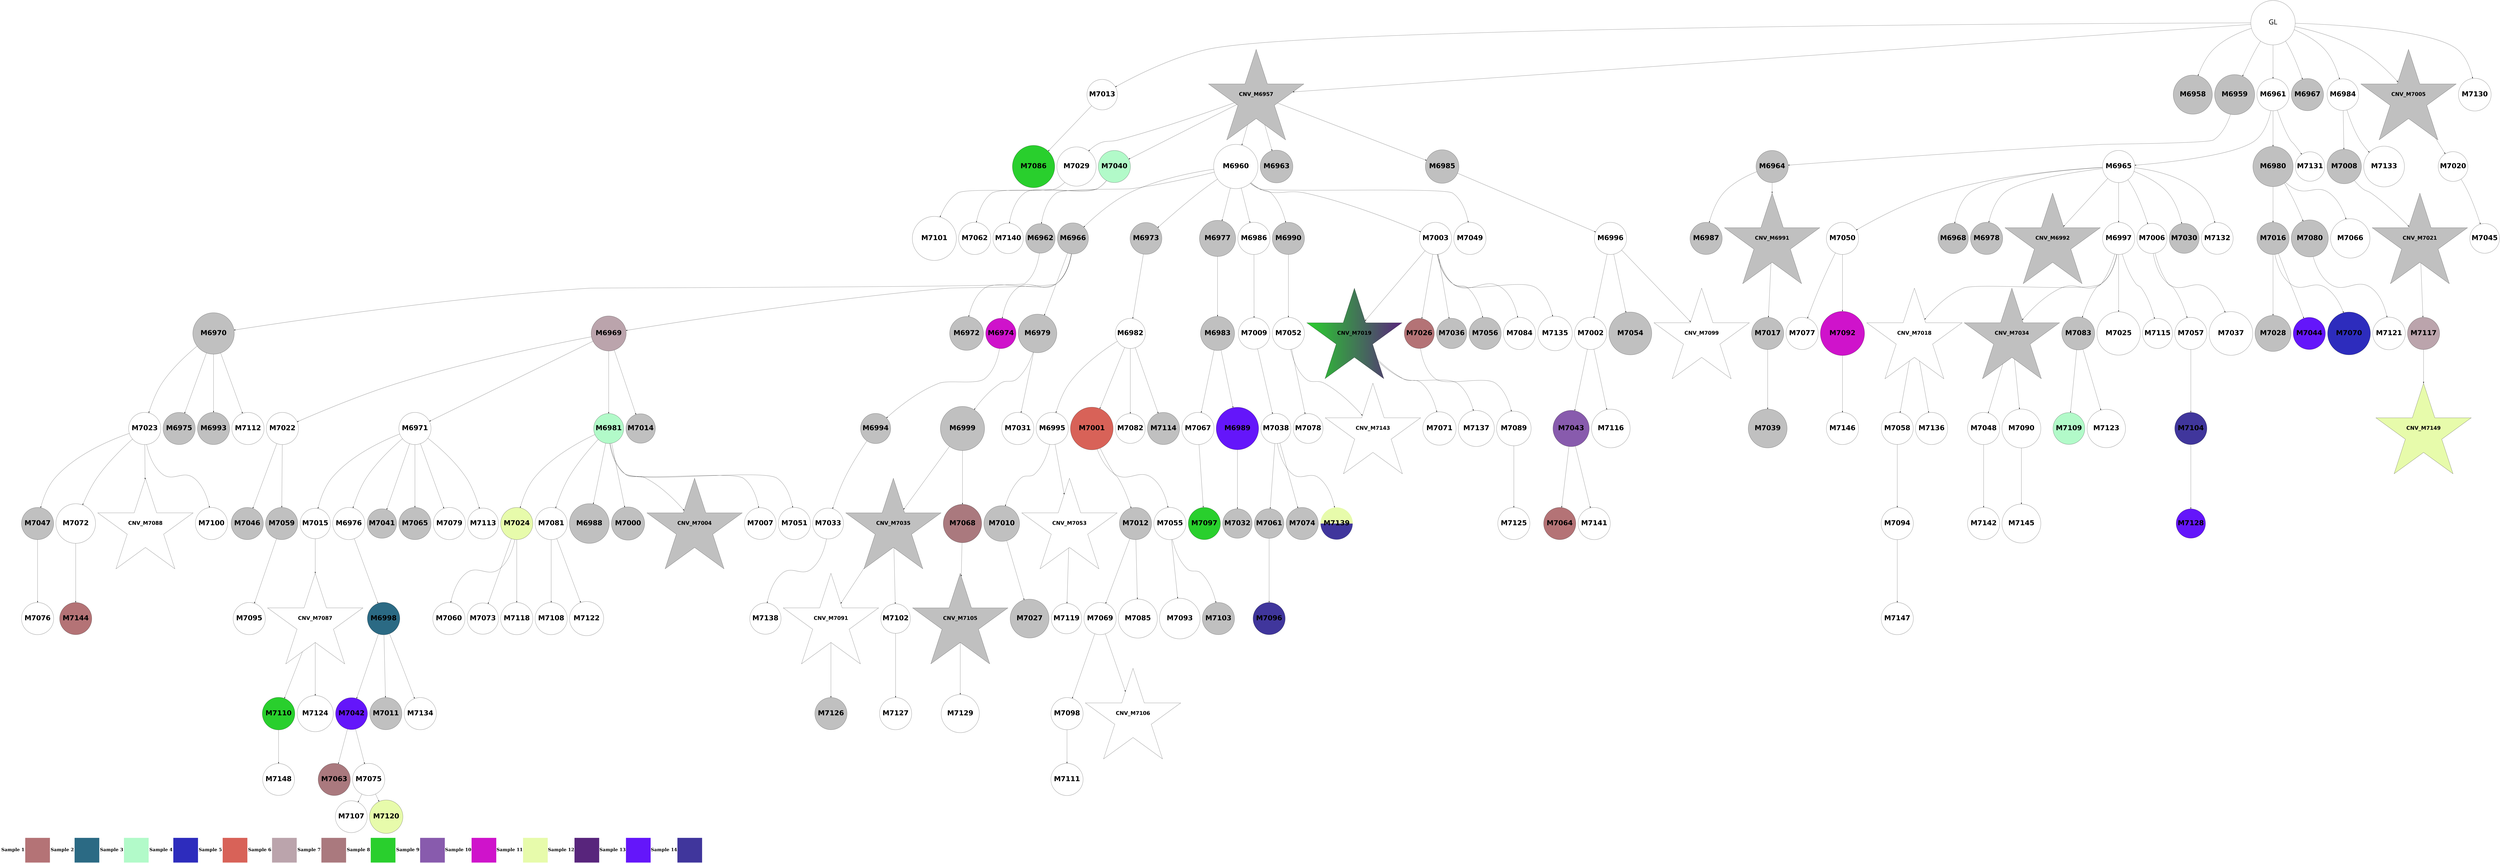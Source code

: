 digraph G { 
rankdir=TB;
7040 -> 7053;
7041 -> 7070;
7042 -> 7059;
7044 -> 7101;
7044 -> 7117;
7045 -> 7118;
7047 -> 7119;
7048 -> 7060;
7048 -> 7076;
7048 -> 7102;
7049 -> 7071;
7050 -> 7090;
7050 -> 7168;
7051 -> 7103;
7051 -> 7169;
7052 -> 7077;
7053 -> 7149;
7054 -> 7078;
7054 -> 7091;
7055 -> 7079;
7055 -> 7104;
7055 -> 7120;
7055 -> 7132;
7056 -> 7092;
7056 -> 7105;
7056 -> 7150;
7058 -> 7121;
7061 -> 7133;
7065 -> 7170;
7066 -> 7080;
7066 -> 7122;
7067 -> 7123;
7067 -> 7134;
7070 -> 7093;
7070 -> 7106;
7070 -> 7171;
7072 -> 7094;
7072 -> 7172;
7074 -> 7095;
7074 -> 7107;
7075 -> 7096;
7075 -> 7173;
7079 -> 7108;
7080 -> 7174;
7082 -> 7109;
7082 -> 7124;
7084 -> 7110;
7084 -> 7175;
7085 -> 7151;
7087 -> 7125;
7087 -> 7135;
7089 -> 7136;
7090 -> 7126;
7091 -> 7127;
7093 -> 7128;
7099 -> 7129;
7100 -> 7137;
7101 -> 7130;
7101 -> 7138;
7104 -> 7176;
7107 -> 7139;
7107 -> 7152;
7112 -> 7153;
7113 -> 7140;
7113 -> 7154;
7115 -> 7141;
7115 -> 7155;
6988 -> 6989;
6988 -> 6990;
6988 -> 6991;
6988 -> 6993;
6988 -> 6999;
6988 -> 7016;
6988 -> 7037;
6988 -> 7045;
6988 -> 7162;
6989 -> 6992;
6989 -> 6995;
6989 -> 7017;
6989 -> 7061;
6989 -> 7072;
6991 -> 6996;
7119 -> 7142;
7119 -> 7156;
6992 -> 6994;
6992 -> 6998;
6992 -> 7005;
6992 -> 7009;
6992 -> 7018;
6992 -> 7022;
6992 -> 7035;
6992 -> 7081;
6993 -> 6997;
6993 -> 7012;
6993 -> 7163;
7121 -> 7157;
6994 -> 7002;
7122 -> 7177;
7123 -> 7158;
6996 -> 7019;
6996 -> 7023;
7124 -> 7178;
6997 -> 7000;
6997 -> 7010;
6997 -> 7024;
6997 -> 7029;
6997 -> 7038;
6997 -> 7062;
6997 -> 7082;
6997 -> 7164;
6998 -> 7001;
6998 -> 7004;
6998 -> 7006;
6998 -> 7011;
7126 -> 7179;
7001 -> 7003;
7001 -> 7013;
7001 -> 7046;
7001 -> 7054;
7002 -> 7007;
7002 -> 7025;
7002 -> 7055;
7002 -> 7144;
7130 -> 7143;
7003 -> 7008;
7003 -> 7047;
7003 -> 7073;
7003 -> 7097;
7003 -> 7111;
7003 -> 7145;
7005 -> 7014;
7006 -> 7026;
7134 -> 7159;
7008 -> 7030;
7136 -> 7160;
7009 -> 7015;
7137 -> 7161;
7011 -> 7031;
7011 -> 7063;
7012 -> 7048;
7012 -> 7098;
7012 -> 7112;
7013 -> 7020;
7013 -> 7032;
7013 -> 7036;
7013 -> 7039;
7013 -> 7056;
7013 -> 7083;
7013 -> 7113;
7014 -> 7027;
7014 -> 7033;
7014 -> 7114;
7014 -> 7146;
7142 -> 7180;
7015 -> 7021;
7015 -> 7099;
7016 -> 7040;
7016 -> 7165;
7017 -> 7028;
7018 -> 7041;
7021 -> 7064;
7149 -> 7181;
7022 -> 7084;
7023 -> 7049;
7026 -> 7065;
7027 -> 7042;
7027 -> 7085;
7028 -> 7034;
7028 -> 7086;
7028 -> 7131;
7029 -> 7050;
7029 -> 7057;
7029 -> 7066;
7029 -> 7115;
7029 -> 7147;
7030 -> 7043;
7030 -> 7074;
7030 -> 7166;
7031 -> 7067;
7031 -> 7100;
7033 -> 7044;
7033 -> 7087;
7034 -> 7075;
7034 -> 7148;
7035 -> 7051;
7035 -> 7058;
7035 -> 7068;
7035 -> 7088;
7035 -> 7116;
7035 -> 7167;
7037 -> 7052;
7038 -> 7069;
7038 -> 7089;
7068 [shape=circle style=filled fillcolor=grey fontname="helvetica-bold" fontsize=56 label="M7036" width=2.61 height=2 ];
7136 [shape=circle style=filled fillcolor="#40369c" fontname="helvetica-bold" fontsize=56 label="M7104" width=1.4 height=2 ];
7171 [shape=circle style=wedged color="#e7fbab:#40369c" fontname="helvetica-bold" fontsize=56 label="M7139" width=1.87 height=2 ];
7128 [shape=circle style=filled fillcolor="#40369c" fontname="helvetica-bold" fontsize=56 label="M7096" width=0.4 height=2 ];
7063 [shape=circle style=filled fillcolor=white fontname="helvetica-bold" fontsize=56 label="M7031" width=0.45 height=2 ];
7049 [shape=circle style=filled fillcolor=grey fontname="helvetica-bold" fontsize=56 label="M7017" width=0.31 height=2 ];
6997 [shape=circle style=filled fillcolor=white fontname="helvetica-bold" fontsize=56 label="M6965" width=1.45 height=2 ];
6992 [shape=circle style=filled fillcolor=white fontname="helvetica-bold" fontsize=56 label="M6960" width=4.99 height=2 ];
7045 [shape=circle style=filled fillcolor=white fontname="helvetica-bold" fontsize=56 label="M7013" width=2.53 height=2 ];
7083 [shape=circle style=filled fillcolor=white fontname="helvetica-bold" fontsize=56 label="M7051" width=0.03 height=2 ];
7137 [shape=star style=filled fillcolor=grey fontname="helvetica-bold" fontsize=42 label="CNV_M7105"];
7078 [shape=circle style=filled fillcolor=grey fontname="helvetica-bold" fontsize=56 label="M7046" width=1.22 height=2 ];
7028 [shape=circle style=filled fillcolor=white fontname="helvetica-bold" fontsize=56 label="M6996" width=0.69 height=2 ];
7092 [shape=circle style=filled fillcolor=white fontname="helvetica-bold" fontsize=56 label="M7060" width=1.89 height=2 ];
7112 [shape=circle style=filled fillcolor=grey fontname="helvetica-bold" fontsize=56 label="M7080" width=4.17 height=2 ];
7015 [shape=circle style=filled fillcolor=grey fontname="helvetica-bold" fontsize=56 label="M6983" width=3.84 height=2 ];
7162 [shape=circle style=filled fillcolor=white fontname="helvetica-bold" fontsize=56 label="M7130" width=3.68 height=2 ];
7104 [shape=circle style=filled fillcolor=white fontname="helvetica-bold" fontsize=56 label="M7072" width=4.46 height=2 ];
7070 [shape=circle style=filled fillcolor=white fontname="helvetica-bold" fontsize=56 label="M7038" width=2.74 height=2 ];
7140 [shape=circle style=filled fillcolor=white fontname="helvetica-bold" fontsize=56 label="M7108" width=1.36 height=2 ];
7079 [shape=circle style=filled fillcolor=grey fontname="helvetica-bold" fontsize=56 label="M7047" width=0.61 height=2 ];
7035 [shape=circle style=filled fillcolor=white fontname="helvetica-bold" fontsize=56 label="M7003" width=0.33 height=2 ];
7094 [shape=circle style=filled fillcolor=white fontname="helvetica-bold" fontsize=56 label="M7062" width=0.32 height=2 ];
7056 [shape=circle style=filled fillcolor="#e7fbab" fontname="helvetica-bold" fontsize=56 label="M7024" width=2.01 height=2 ];
7089 [shape=circle style=filled fillcolor=white fontname="helvetica-bold" fontsize=56 label="M7057" width=0.44 height=2 ];
7069 [shape=circle style=filled fillcolor=white fontname="helvetica-bold" fontsize=56 label="M7037" width=4.91 height=2 ];
7009 [shape=circle style=filled fillcolor=grey fontname="helvetica-bold" fontsize=56 label="M6977" width=4.07 height=2 ];
7107 [shape=circle style=filled fillcolor=white fontname="helvetica-bold" fontsize=56 label="M7075" width=1.38 height=2 ];
7111 [shape=circle style=filled fillcolor=white fontname="helvetica-bold" fontsize=56 label="M7079" width=0.94 height=2 ];
7060 [shape=circle style=filled fillcolor=grey fontname="helvetica-bold" fontsize=56 label="M7028" width=4.05 height=2 ];
7004 [shape=circle style=filled fillcolor=grey fontname="helvetica-bold" fontsize=56 label="M6972" width=3.8 height=2 ];
7164 [shape=circle style=filled fillcolor=white fontname="helvetica-bold" fontsize=56 label="M7132" width=2.09 height=2 ];
7077 [shape=circle style=filled fillcolor=white fontname="helvetica-bold" fontsize=56 label="M7045" width=3.01 height=2 ];
7109 [shape=circle style=filled fillcolor=white fontname="helvetica-bold" fontsize=56 label="M7077" width=0.69 height=2 ];
7096 [shape=circle style=filled fillcolor="#b47376" fontname="helvetica-bold" fontsize=56 label="M7064" width=3.62 height=2 ];
7050 [shape=star style=filled fillcolor=white fontname="helvetica-bold" fontsize=42 label="CNV_M7018"];
7135 [shape=circle style=filled fillcolor=grey fontname="helvetica-bold" fontsize=56 label="M7103" width=0.75 height=2 ];
7061 [shape=circle style=filled fillcolor=white fontname="helvetica-bold" fontsize=56 label="M7029" width=4.42 height=2 ];
7176 [shape=circle style=filled fillcolor="#b47376" fontname="helvetica-bold" fontsize=56 label="M7144" width=1.98 height=2 ];
7029 [shape=circle style=filled fillcolor=white fontname="helvetica-bold" fontsize=56 label="M6997" width=0.8 height=2 ];
7119 [shape=star style=filled fillcolor=white fontname="helvetica-bold" fontsize=42 label="CNV_M7087"];
7033 [shape=circle style=filled fillcolor="#d86258" fontname="helvetica-bold" fontsize=56 label="M7001" width=4.81 height=2 ];
7178 [shape=circle style=filled fillcolor=white fontname="helvetica-bold" fontsize=56 label="M7146" width=1.3 height=2 ];
7098 [shape=circle style=filled fillcolor=white fontname="helvetica-bold" fontsize=56 label="M7066" width=4.43 height=2 ];
7008 [shape=circle style=filled fillcolor=white fontname="helvetica-bold" fontsize=56 label="M6976" width=1.42 height=2 ];
7114 [shape=circle style=filled fillcolor=white fontname="helvetica-bold" fontsize=56 label="M7082" width=2.93 height=2 ];
7044 [shape=circle style=filled fillcolor=grey fontname="helvetica-bold" fontsize=56 label="M7012" width=0.08 height=2 ];
7024 [shape=star style=filled fillcolor=grey fontname="helvetica-bold" fontsize=42 label="CNV_M6992"];
7085 [shape=star style=filled fillcolor=white fontname="helvetica-bold" fontsize=42 label="CNV_M7053"];
7113 [shape=circle style=filled fillcolor=white fontname="helvetica-bold" fontsize=56 label="M7081" width=1.56 height=2 ];
7133 [shape=circle style=filled fillcolor=white fontname="helvetica-bold" fontsize=56 label="M7101" width=4.96 height=2 ];
7048 [shape=circle style=filled fillcolor=grey fontname="helvetica-bold" fontsize=56 label="M7016" width=1.26 height=2 ];
7080 [shape=circle style=filled fillcolor=white fontname="helvetica-bold" fontsize=56 label="M7048" width=1.99 height=2 ];
7005 [shape=circle style=filled fillcolor=grey fontname="helvetica-bold" fontsize=56 label="M6973" width=3.58 height=2 ];
7150 [shape=circle style=filled fillcolor=white fontname="helvetica-bold" fontsize=56 label="M7118" width=0.91 height=2 ];
7126 [shape=circle style=filled fillcolor=white fontname="helvetica-bold" fontsize=56 label="M7094" width=0.5 height=2 ];
7011 [shape=circle style=filled fillcolor=grey fontname="helvetica-bold" fontsize=56 label="M6979" width=4.35 height=2 ];
7065 [shape=circle style=filled fillcolor=white fontname="helvetica-bold" fontsize=56 label="M7033" width=3.47 height=2 ];
7047 [shape=circle style=filled fillcolor=white fontname="helvetica-bold" fontsize=56 label="M7015" width=2.55 height=2 ];
7076 [shape=circle style=filled fillcolor="#6416fa" fontname="helvetica-bold" fontsize=56 label="M7044" width=1.59 height=2 ];
7166 [shape=circle style=filled fillcolor=white fontname="helvetica-bold" fontsize=56 label="M7134" width=1.57 height=2 ];
7105 [shape=circle style=filled fillcolor=white fontname="helvetica-bold" fontsize=56 label="M7073" width=2.24 height=2 ];
7181 [shape=star style=filled fillcolor="#e7fbab" fontname="helvetica-bold" fontsize=42 label="CNV_M7149"];
7124 [shape=circle style=filled fillcolor="#cf13cb" fontname="helvetica-bold" fontsize=56 label="M7092" width=4.97 height=2 ];
7017 [shape=circle style=filled fillcolor=grey fontname="helvetica-bold" fontsize=56 label="M6985" width=3.78 height=2 ];
7118 [shape=circle style=filled fillcolor="#29cf2d" fontname="helvetica-bold" fontsize=56 label="M7086" width=4.77 height=2 ];
7071 [shape=circle style=filled fillcolor=grey fontname="helvetica-bold" fontsize=56 label="M7039" width=4.37 height=2 ];
7142 [shape=circle style=filled fillcolor="#29cf2d" fontname="helvetica-bold" fontsize=56 label="M7110" width=3.66 height=2 ];
6994 [shape=circle style=filled fillcolor=grey fontname="helvetica-bold" fontsize=56 label="M6962" width=3.15 height=2 ];
6991 [shape=circle style=filled fillcolor=grey fontname="helvetica-bold" fontsize=56 label="M6959" width=4.51 height=2 ];
6993 [shape=circle style=filled fillcolor=white fontname="helvetica-bold" fontsize=56 label="M6961" width=1.13 height=2 ];
7051 [shape=star style=filled fillcolor="#29cf2d:#58257c" fontname="helvetica-bold" fontsize=42 label="CNV_M7019"];
7141 [shape=circle style=filled fillcolor="#b2fac9" fontname="helvetica-bold" fontsize=56 label="M7109" width=3.59 height=2 ];
7110 [shape=circle style=filled fillcolor=white fontname="helvetica-bold" fontsize=56 label="M7078" width=2.97 height=2 ];
7064 [shape=circle style=filled fillcolor=grey fontname="helvetica-bold" fontsize=56 label="M7032" width=3.26 height=2 ];
7066 [shape=star style=filled fillcolor=grey fontname="helvetica-bold" fontsize=42 label="CNV_M7034"];
7032 [shape=circle style=filled fillcolor=grey fontname="helvetica-bold" fontsize=56 label="M7000" width=3.74 height=2 ];
7161 [shape=circle style=filled fillcolor=white fontname="helvetica-bold" fontsize=56 label="M7129" width=4.29 height=2 ];
7036 [shape=star style=filled fillcolor=grey fontname="helvetica-bold" fontsize=42 label="CNV_M7004"];
6988 [label="GL" fontname="arial-bold" fontsize=56 width=5 height=5];
7117 [shape=circle style=filled fillcolor=white fontname="helvetica-bold" fontsize=56 label="M7085" width=4.39 height=2 ];
7130 [shape=circle style=filled fillcolor=white fontname="helvetica-bold" fontsize=56 label="M7098" width=1.37 height=2 ];
7127 [shape=circle style=filled fillcolor=white fontname="helvetica-bold" fontsize=56 label="M7095" width=1.81 height=2 ];
7023 [shape=star style=filled fillcolor=grey fontname="helvetica-bold" fontsize=42 label="CNV_M6991"];
7147 [shape=circle style=filled fillcolor=white fontname="helvetica-bold" fontsize=56 label="M7115" width=2.77 height=2 ];
7154 [shape=circle style=filled fillcolor=white fontname="helvetica-bold" fontsize=56 label="M7122" width=3.85 height=2 ];
7155 [shape=circle style=filled fillcolor=white fontname="helvetica-bold" fontsize=56 label="M7123" width=4.32 height=2 ];
7156 [shape=circle style=filled fillcolor=white fontname="helvetica-bold" fontsize=56 label="M7124" width=4.07 height=2 ];
7074 [shape=circle style=filled fillcolor="#6416fa" fontname="helvetica-bold" fontsize=56 label="M7042" width=2.06 height=2 ];
7007 [shape=circle style=filled fillcolor=grey fontname="helvetica-bold" fontsize=56 label="M6975" width=1.5 height=2 ];
7097 [shape=circle style=filled fillcolor=grey fontname="helvetica-bold" fontsize=56 label="M7065" width=0.18 height=2 ];
7170 [shape=circle style=filled fillcolor=white fontname="helvetica-bold" fontsize=56 label="M7138" width=2.23 height=2 ];
7115 [shape=circle style=filled fillcolor=grey fontname="helvetica-bold" fontsize=56 label="M7083" width=3.71 height=2 ];
7026 [shape=circle style=filled fillcolor=grey fontname="helvetica-bold" fontsize=56 label="M6994" width=2.67 height=2 ];
7179 [shape=circle style=filled fillcolor=white fontname="helvetica-bold" fontsize=56 label="M7147" width=1.8 height=2 ];
7100 [shape=circle style=filled fillcolor="#aa797e" fontname="helvetica-bold" fontsize=56 label="M7068" width=4.32 height=2 ];
7158 [shape=circle style=filled fillcolor=grey fontname="helvetica-bold" fontsize=56 label="M7126" width=1.7 height=2 ];
7039 [shape=circle style=filled fillcolor=white fontname="helvetica-bold" fontsize=56 label="M7007" width=2.12 height=2 ];
7052 [shape=circle style=filled fillcolor=white fontname="helvetica-bold" fontsize=56 label="M7020" width=3.06 height=2 ];
7143 [shape=circle style=filled fillcolor=white fontname="helvetica-bold" fontsize=56 label="M7111" width=0.32 height=2 ];
7059 [shape=circle style=filled fillcolor=grey fontname="helvetica-bold" fontsize=56 label="M7027" width=4.38 height=2 ];
7121 [shape=circle style=filled fillcolor=white fontname="helvetica-bold" fontsize=56 label="M7089" width=3.89 height=2 ];
7025 [shape=circle style=filled fillcolor=grey fontname="helvetica-bold" fontsize=56 label="M6993" width=0.05 height=2 ];
7144 [shape=circle style=filled fillcolor=white fontname="helvetica-bold" fontsize=56 label="M7112" width=1.57 height=2 ];
7159 [shape=circle style=filled fillcolor=white fontname="helvetica-bold" fontsize=56 label="M7127" width=0.73 height=2 ];
7146 [shape=circle style=filled fillcolor=grey fontname="helvetica-bold" fontsize=56 label="M7114" width=0.63 height=2 ];
7122 [shape=circle style=filled fillcolor=white fontname="helvetica-bold" fontsize=56 label="M7090" width=4.37 height=2 ];
7138 [shape=star style=filled fillcolor=white fontname="helvetica-bold" fontsize=42 label="CNV_M7106"];
7149 [shape=circle style=filled fillcolor="#bba4ac" fontname="helvetica-bold" fontsize=56 label="M7117" width=1.88 height=2 ];
7001 [shape=circle style=filled fillcolor="#bba4ac" fontname="helvetica-bold" fontsize=56 label="M6969" width=3.95 height=2 ];
7019 [shape=circle style=filled fillcolor=grey fontname="helvetica-bold" fontsize=56 label="M6987" width=1.9 height=2 ];
6995 [shape=circle style=filled fillcolor=grey fontname="helvetica-bold" fontsize=56 label="M6963" width=3.68 height=2 ];
7027 [shape=circle style=filled fillcolor=white fontname="helvetica-bold" fontsize=56 label="M6995" width=0.71 height=2 ];
7057 [shape=circle style=filled fillcolor=white fontname="helvetica-bold" fontsize=56 label="M7025" width=4.87 height=2 ];
7145 [shape=circle style=filled fillcolor=white fontname="helvetica-bold" fontsize=56 label="M7113" width=3.47 height=2 ];
7173 [shape=circle style=filled fillcolor=white fontname="helvetica-bold" fontsize=56 label="M7141" width=1.86 height=2 ];
7043 [shape=circle style=filled fillcolor=grey fontname="helvetica-bold" fontsize=56 label="M7011" width=0.73 height=2 ];
7108 [shape=circle style=filled fillcolor=white fontname="helvetica-bold" fontsize=56 label="M7076" width=1.02 height=2 ];
7177 [shape=circle style=filled fillcolor=white fontname="helvetica-bold" fontsize=56 label="M7145" width=4.37 height=2 ];
7003 [shape=circle style=filled fillcolor=white fontname="helvetica-bold" fontsize=56 label="M6971" width=0.68 height=2 ];
7116 [shape=circle style=filled fillcolor=white fontname="helvetica-bold" fontsize=56 label="M7084" width=0.95 height=2 ];
7180 [shape=circle style=filled fillcolor=white fontname="helvetica-bold" fontsize=56 label="M7148" width=3.58 height=2 ];
7132 [shape=circle style=filled fillcolor=white fontname="helvetica-bold" fontsize=56 label="M7100" width=1.12 height=2 ];
7054 [shape=circle style=filled fillcolor=white fontname="helvetica-bold" fontsize=56 label="M7022" width=0.93 height=2 ];
6998 [shape=circle style=filled fillcolor=grey fontname="helvetica-bold" fontsize=56 label="M6966" width=2.31 height=2 ];
7169 [shape=circle style=filled fillcolor=white fontname="helvetica-bold" fontsize=56 label="M7137" width=4.05 height=2 ];
7055 [shape=circle style=filled fillcolor=white fontname="helvetica-bold" fontsize=56 label="M7023" width=1.3 height=2 ];
7000 [shape=circle style=filled fillcolor=grey fontname="helvetica-bold" fontsize=56 label="M6968" width=2.6 height=2 ];
7014 [shape=circle style=filled fillcolor=white fontname="helvetica-bold" fontsize=56 label="M6982" width=2.73 height=2 ];
7174 [shape=circle style=filled fillcolor=white fontname="helvetica-bold" fontsize=56 label="M7142" width=1.33 height=2 ];
6996 [shape=circle style=filled fillcolor=grey fontname="helvetica-bold" fontsize=56 label="M6964" width=1.01 height=2 ];
7134 [shape=circle style=filled fillcolor=white fontname="helvetica-bold" fontsize=56 label="M7102" width=3.21 height=2 ];
7073 [shape=circle style=filled fillcolor=grey fontname="helvetica-bold" fontsize=56 label="M7041" width=3.26 height=2 ];
7053 [shape=star style=filled fillcolor=grey fontname="helvetica-bold" fontsize=42 label="CNV_M7021"];
7090 [shape=circle style=filled fillcolor=white fontname="helvetica-bold" fontsize=56 label="M7058" width=3.6 height=2 ];
7013 [shape=circle style=filled fillcolor="#b2fac9" fontname="helvetica-bold" fontsize=56 label="M6981" width=2.75 height=2 ];
7022 [shape=circle style=filled fillcolor=grey fontname="helvetica-bold" fontsize=56 label="M6990" width=1.41 height=2 ];
7168 [shape=circle style=filled fillcolor=white fontname="helvetica-bold" fontsize=56 label="M7136" width=1.46 height=2 ];
7088 [shape=circle style=filled fillcolor=grey fontname="helvetica-bold" fontsize=56 label="M7056" width=1.22 height=2 ];
7131 [shape=star style=filled fillcolor=white fontname="helvetica-bold" fontsize=42 label="CNV_M7099"];
7086 [shape=circle style=filled fillcolor=grey fontname="helvetica-bold" fontsize=56 label="M7054" width=4.82 height=2 ];
7153 [shape=circle style=filled fillcolor=white fontname="helvetica-bold" fontsize=56 label="M7121" width=3.67 height=2 ];
7163 [shape=circle style=filled fillcolor=white fontname="helvetica-bold" fontsize=56 label="M7131" width=3.27 height=2 ];
7099 [shape=circle style=filled fillcolor=white fontname="helvetica-bold" fontsize=56 label="M7067" width=0 height=2 ];
7175 [shape=star style=filled fillcolor=white fontname="helvetica-bold" fontsize=42 label="CNV_M7143"];
6999 [shape=circle style=filled fillcolor=grey fontname="helvetica-bold" fontsize=56 label="M6967" width=0.44 height=2 ];
7165 [shape=circle style=filled fillcolor=white fontname="helvetica-bold" fontsize=56 label="M7133" width=4.58 height=2 ];
7034 [shape=circle style=filled fillcolor=white fontname="helvetica-bold" fontsize=56 label="M7002" width=0.89 height=2 ];
7101 [shape=circle style=filled fillcolor=white fontname="helvetica-bold" fontsize=56 label="M7069" width=1.55 height=2 ];
7125 [shape=circle style=filled fillcolor=white fontname="helvetica-bold" fontsize=56 label="M7093" width=4.57 height=2 ];
7167 [shape=circle style=filled fillcolor=white fontname="helvetica-bold" fontsize=56 label="M7135" width=3.88 height=2 ];
7095 [shape=circle style=filled fillcolor="#aa797e" fontname="helvetica-bold" fontsize=56 label="M7063" width=0.05 height=2 ];
7120 [shape=star style=filled fillcolor=white fontname="helvetica-bold" fontsize=42 label="CNV_M7088"];
7129 [shape=circle style=filled fillcolor="#29cf2d" fontname="helvetica-bold" fontsize=56 label="M7097" width=2 height=2 ];
7102 [shape=circle style=filled fillcolor="#2d2cbd" fontname="helvetica-bold" fontsize=56 label="M7070" width=4.82 height=2 ];
7062 [shape=circle style=filled fillcolor=grey fontname="helvetica-bold" fontsize=56 label="M7030" width=2.84 height=2 ];
7106 [shape=circle style=filled fillcolor=grey fontname="helvetica-bold" fontsize=56 label="M7074" width=0.92 height=2 ];
7016 [shape=circle style=filled fillcolor=white fontname="helvetica-bold" fontsize=56 label="M6984" width=3.55 height=2 ];
7006 [shape=circle style=filled fillcolor="#cf13cb" fontname="helvetica-bold" fontsize=56 label="M6974" width=2.62 height=2 ];
7152 [shape=circle style=filled fillcolor="#e7fbab" fontname="helvetica-bold" fontsize=56 label="M7120" width=3.76 height=2 ];
7075 [shape=circle style=filled fillcolor="#885bad" fontname="helvetica-bold" fontsize=56 label="M7043" width=4.08 height=2 ];
7160 [shape=circle style=filled fillcolor="#6416fa" fontname="helvetica-bold" fontsize=56 label="M7128" width=3.31 height=2 ];
7093 [shape=circle style=filled fillcolor=grey fontname="helvetica-bold" fontsize=56 label="M7061" width=3.12 height=2 ];
7040 [shape=circle style=filled fillcolor=grey fontname="helvetica-bold" fontsize=56 label="M7008" width=3.87 height=2 ];
7139 [shape=circle style=filled fillcolor=white fontname="helvetica-bold" fontsize=56 label="M7107" width=2.06 height=2 ];
7031 [shape=circle style=filled fillcolor=grey fontname="helvetica-bold" fontsize=56 label="M6999" width=4.97 height=2 ];
7041 [shape=circle style=filled fillcolor=white fontname="helvetica-bold" fontsize=56 label="M7009" width=2.17 height=2 ];
7172 [shape=circle style=filled fillcolor=white fontname="helvetica-bold" fontsize=56 label="M7140" width=2.58 height=2 ];
7087 [shape=circle style=filled fillcolor=white fontname="helvetica-bold" fontsize=56 label="M7055" width=0.33 height=2 ];
7082 [shape=circle style=filled fillcolor=white fontname="helvetica-bold" fontsize=56 label="M7050" width=1.59 height=2 ];
7123 [shape=star style=filled fillcolor=white fontname="helvetica-bold" fontsize=42 label="CNV_M7091"];
6989 [shape=star style=filled fillcolor=grey fontname="helvetica-bold" fontsize=42 label="CNV_M6957"];
7058 [shape=circle style=filled fillcolor="#b47376" fontname="helvetica-bold" fontsize=56 label="M7026" width=2.79 height=2 ];
7091 [shape=circle style=filled fillcolor=grey fontname="helvetica-bold" fontsize=56 label="M7059" width=1.98 height=2 ];
7103 [shape=circle style=filled fillcolor=white fontname="helvetica-bold" fontsize=56 label="M7071" width=3.75 height=2 ];
7012 [shape=circle style=filled fillcolor=grey fontname="helvetica-bold" fontsize=56 label="M6980" width=4.53 height=2 ];
7042 [shape=circle style=filled fillcolor=grey fontname="helvetica-bold" fontsize=56 label="M7010" width=4.02 height=2 ];
7084 [shape=circle style=filled fillcolor=white fontname="helvetica-bold" fontsize=56 label="M7052" width=0.39 height=2 ];
7072 [shape=circle style=filled fillcolor="#b2fac9" fontname="helvetica-bold" fontsize=56 label="M7040" width=0.6 height=2 ];
7151 [shape=circle style=filled fillcolor=white fontname="helvetica-bold" fontsize=56 label="M7119" width=2.55 height=2 ];
7021 [shape=circle style=filled fillcolor="#6416fa" fontname="helvetica-bold" fontsize=56 label="M6989" width=4.78 height=2 ];
7148 [shape=circle style=filled fillcolor=white fontname="helvetica-bold" fontsize=56 label="M7116" width=4.35 height=2 ];
7067 [shape=star style=filled fillcolor=grey fontname="helvetica-bold" fontsize=42 label="CNV_M7035"];
7157 [shape=circle style=filled fillcolor=white fontname="helvetica-bold" fontsize=56 label="M7125" width=3.61 height=2 ];
6990 [shape=circle style=filled fillcolor=grey fontname="helvetica-bold" fontsize=56 label="M6958" width=4.4 height=2 ];
7046 [shape=circle style=filled fillcolor=grey fontname="helvetica-bold" fontsize=56 label="M7014" width=3.32 height=2 ];
7030 [shape=circle style=filled fillcolor="#2b6a84" fontname="helvetica-bold" fontsize=56 label="M6998" width=3.65 height=2 ];
7020 [shape=circle style=filled fillcolor=grey fontname="helvetica-bold" fontsize=56 label="M6988" width=4.47 height=2 ];
7018 [shape=circle style=filled fillcolor=white fontname="helvetica-bold" fontsize=56 label="M6986" width=1.32 height=2 ];
7038 [shape=circle style=filled fillcolor=white fontname="helvetica-bold" fontsize=56 label="M7006" width=2.74 height=2 ];
7081 [shape=circle style=filled fillcolor=white fontname="helvetica-bold" fontsize=56 label="M7049" width=1.96 height=2 ];
7002 [shape=circle style=filled fillcolor=grey fontname="helvetica-bold" fontsize=56 label="M6970" width=4.66 height=2 ];
7037 [shape=star style=filled fillcolor=grey fontname="helvetica-bold" fontsize=42 label="CNV_M7005"];
7010 [shape=circle style=filled fillcolor=grey fontname="helvetica-bold" fontsize=56 label="M6978" width=0.02 height=2 ];
{rank=sink;
Legend[shape=none, margin=0, label=<<TABLE border="0" cellborder="0" cellspacing="0"> 
<TR><TD width="200" height="200" colspan="1"><FONT POINT-SIZE="36.0"><B>Sample 1</B></FONT></TD><TD width="200" height="200" colspan="1" BGCOLOR="#b47376"></TD>
<TD width="200" height="200" colspan="1"><FONT POINT-SIZE="36.0"><B>Sample 2</B></FONT></TD><TD width="200" height="200" colspan="1" BGCOLOR="#2b6a84"></TD>
<TD width="200" height="200" colspan="1"><FONT POINT-SIZE="36.0"><B>Sample 3</B></FONT></TD><TD width="200" height="200" colspan="1" BGCOLOR="#b2fac9"></TD>
<TD width="200" height="200" colspan="1"><FONT POINT-SIZE="36.0"><B>Sample 4</B></FONT></TD><TD width="200" height="200" colspan="1" BGCOLOR="#2d2cbd"></TD>
<TD width="200" height="200" colspan="1"><FONT POINT-SIZE="36.0"><B>Sample 5</B></FONT></TD><TD width="200" height="200" colspan="1" BGCOLOR="#d86258"></TD>
<TD width="200" height="200" colspan="1"><FONT POINT-SIZE="36.0"><B>Sample 6</B></FONT></TD><TD width="200" height="200" colspan="1" BGCOLOR="#bba4ac"></TD>
<TD width="200" height="200" colspan="1"><FONT POINT-SIZE="36.0"><B>Sample 7</B></FONT></TD><TD width="200" height="200" colspan="1" BGCOLOR="#aa797e"></TD>
<TD width="200" height="200" colspan="1"><FONT POINT-SIZE="36.0"><B>Sample 8</B></FONT></TD><TD width="200" height="200" colspan="1" BGCOLOR="#29cf2d"></TD>
<TD width="200" height="200" colspan="1"><FONT POINT-SIZE="36.0"><B>Sample 9</B></FONT></TD><TD width="200" height="200" colspan="1" BGCOLOR="#885bad"></TD>
<TD width="200" height="200" colspan="1"><FONT POINT-SIZE="36.0"><B>Sample 10</B></FONT></TD><TD width="200" height="200" colspan="1" BGCOLOR="#cf13cb"></TD>
<TD width="200" height="200" colspan="1"><FONT POINT-SIZE="36.0"><B>Sample 11</B></FONT></TD><TD width="200" height="200" colspan="1" BGCOLOR="#e7fbab"></TD>
<TD width="200" height="200" colspan="1"><FONT POINT-SIZE="36.0"><B>Sample 12</B></FONT></TD><TD width="200" height="200" colspan="1" BGCOLOR="#58257c"></TD>
<TD width="200" height="200" colspan="1"><FONT POINT-SIZE="36.0"><B>Sample 13</B></FONT></TD><TD width="200" height="200" colspan="1" BGCOLOR="#6416fa"></TD>
<TD width="200" height="200" colspan="1"><FONT POINT-SIZE="36.0"><B>Sample 14</B></FONT></TD><TD width="200" height="200" colspan="1" BGCOLOR="#40369c"></TD>
</TR></TABLE>>];
} 
}